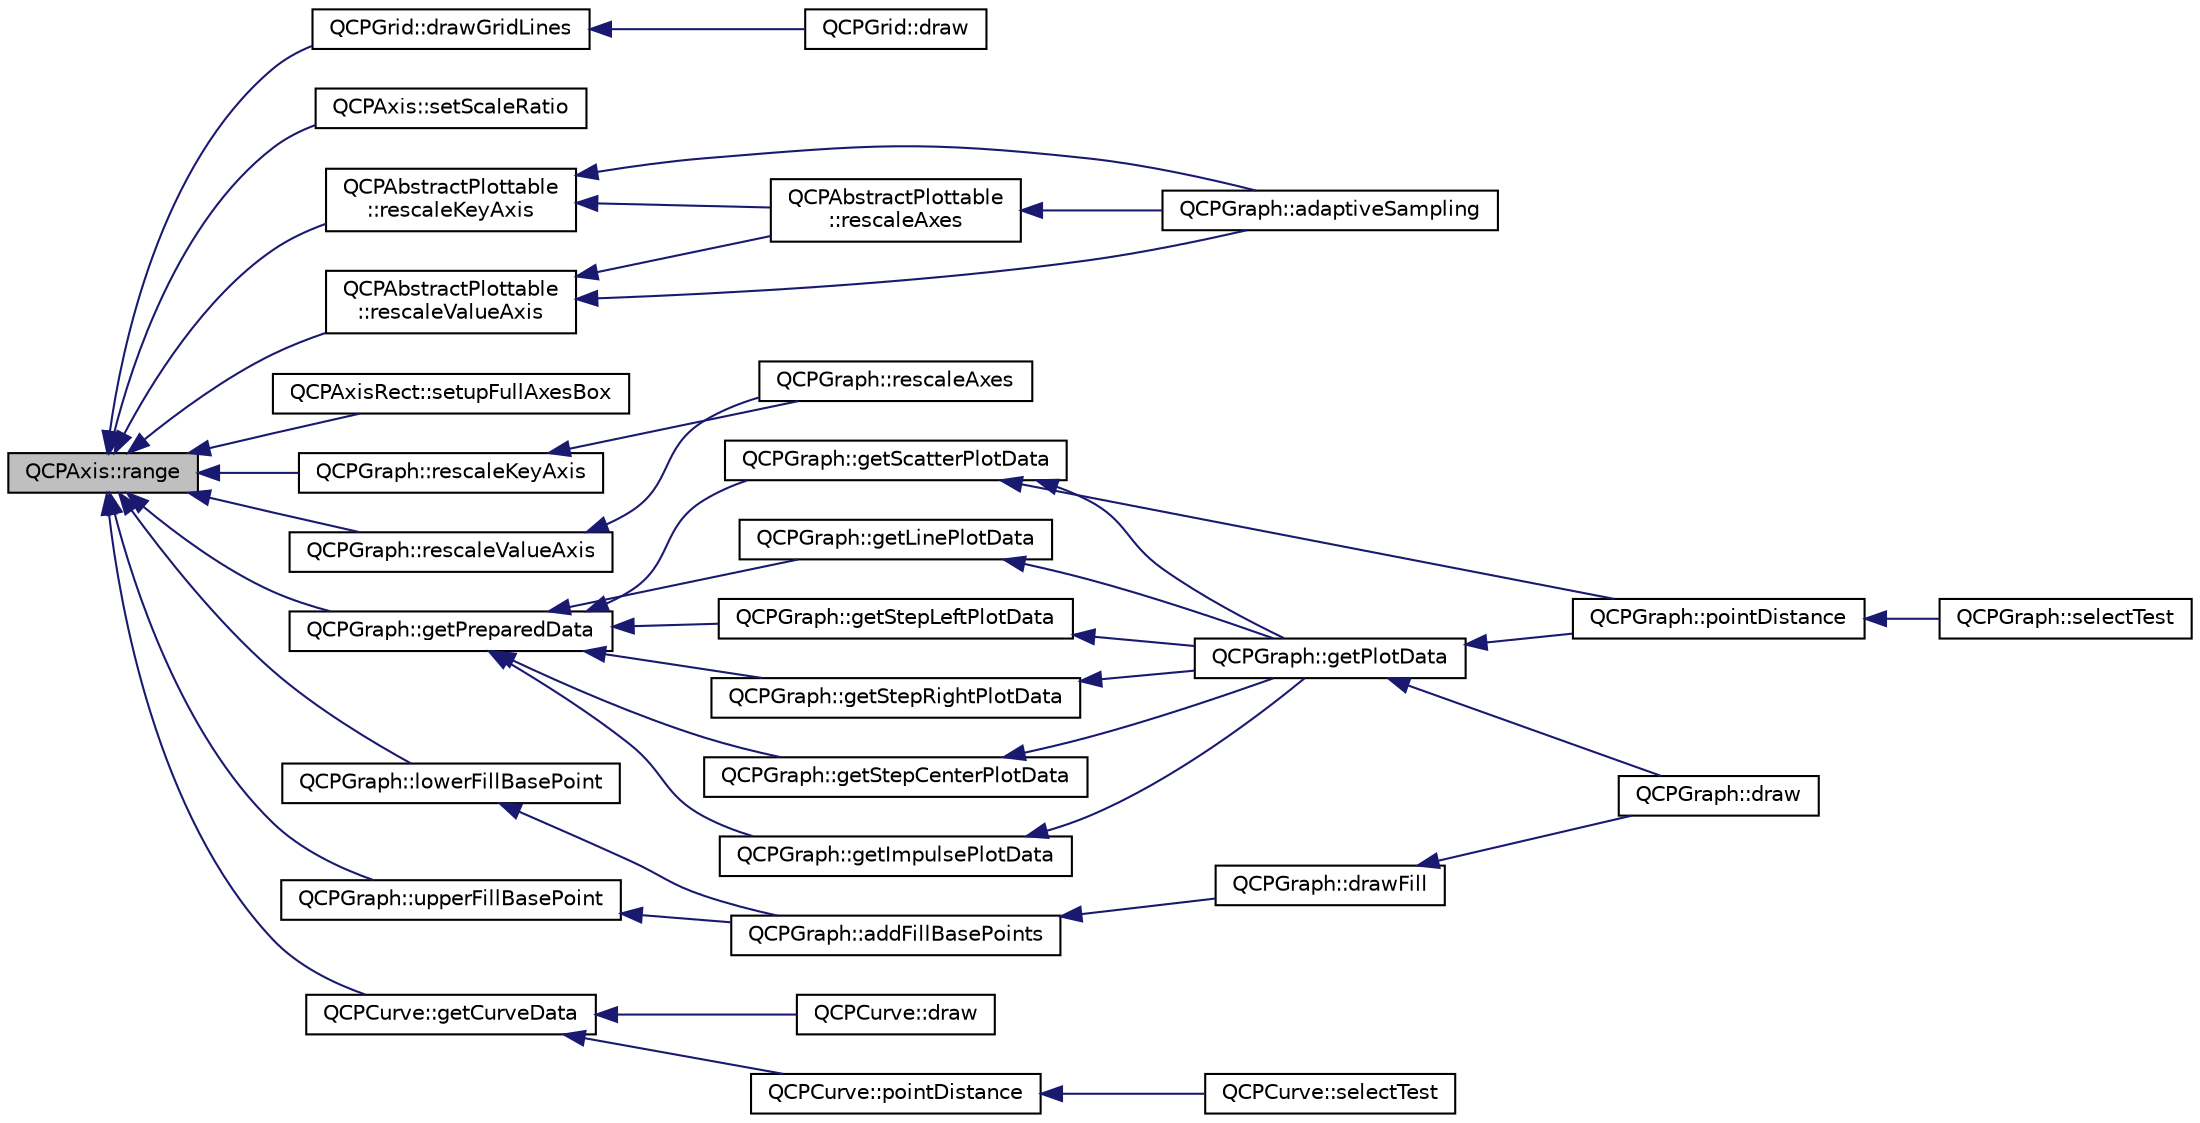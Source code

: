 digraph "QCPAxis::range"
{
  edge [fontname="Helvetica",fontsize="10",labelfontname="Helvetica",labelfontsize="10"];
  node [fontname="Helvetica",fontsize="10",shape=record];
  rankdir="LR";
  Node443 [label="QCPAxis::range",height=0.2,width=0.4,color="black", fillcolor="grey75", style="filled", fontcolor="black"];
  Node443 -> Node444 [dir="back",color="midnightblue",fontsize="10",style="solid",fontname="Helvetica"];
  Node444 [label="QCPGrid::drawGridLines",height=0.2,width=0.4,color="black", fillcolor="white", style="filled",URL="$d2/ddb/class_q_c_p_grid.html#aee4e95d54acabbe298d6dda0dd86c0a4"];
  Node444 -> Node445 [dir="back",color="midnightblue",fontsize="10",style="solid",fontname="Helvetica"];
  Node445 [label="QCPGrid::draw",height=0.2,width=0.4,color="black", fillcolor="white", style="filled",URL="$d2/ddb/class_q_c_p_grid.html#ad009c23f96078616aa4f66a750974b23"];
  Node443 -> Node446 [dir="back",color="midnightblue",fontsize="10",style="solid",fontname="Helvetica"];
  Node446 [label="QCPAxis::setScaleRatio",height=0.2,width=0.4,color="black", fillcolor="white", style="filled",URL="$d2/deb/class_q_c_p_axis.html#af4bbd446dcaee5a83ac30ce9bcd6e125"];
  Node443 -> Node447 [dir="back",color="midnightblue",fontsize="10",style="solid",fontname="Helvetica"];
  Node447 [label="QCPAbstractPlottable\l::rescaleKeyAxis",height=0.2,width=0.4,color="black", fillcolor="white", style="filled",URL="$d4/d89/class_q_c_p_abstract_plottable.html#ae96b83c961e257da116c6acf9c7da308"];
  Node447 -> Node448 [dir="back",color="midnightblue",fontsize="10",style="solid",fontname="Helvetica"];
  Node448 [label="QCPAbstractPlottable\l::rescaleAxes",height=0.2,width=0.4,color="black", fillcolor="white", style="filled",URL="$d4/d89/class_q_c_p_abstract_plottable.html#a1491c4a606bccd2d09e65e11b79eb882"];
  Node448 -> Node449 [dir="back",color="midnightblue",fontsize="10",style="solid",fontname="Helvetica"];
  Node449 [label="QCPGraph::adaptiveSampling",height=0.2,width=0.4,color="black", fillcolor="white", style="filled",URL="$d2/d4c/class_q_c_p_graph.html#a1ba934b9621270b9a40fcdd2d9ba2adb"];
  Node447 -> Node449 [dir="back",color="midnightblue",fontsize="10",style="solid",fontname="Helvetica"];
  Node443 -> Node450 [dir="back",color="midnightblue",fontsize="10",style="solid",fontname="Helvetica"];
  Node450 [label="QCPAbstractPlottable\l::rescaleValueAxis",height=0.2,width=0.4,color="black", fillcolor="white", style="filled",URL="$d4/d89/class_q_c_p_abstract_plottable.html#aa1e408bb2d13999150c3f7f8a8579ca9"];
  Node450 -> Node448 [dir="back",color="midnightblue",fontsize="10",style="solid",fontname="Helvetica"];
  Node450 -> Node449 [dir="back",color="midnightblue",fontsize="10",style="solid",fontname="Helvetica"];
  Node443 -> Node451 [dir="back",color="midnightblue",fontsize="10",style="solid",fontname="Helvetica"];
  Node451 [label="QCPAxisRect::setupFullAxesBox",height=0.2,width=0.4,color="black", fillcolor="white", style="filled",URL="$d8/dad/class_q_c_p_axis_rect.html#a5fa906175447b14206954f77fc7f1ef4"];
  Node443 -> Node452 [dir="back",color="midnightblue",fontsize="10",style="solid",fontname="Helvetica"];
  Node452 [label="QCPGraph::rescaleKeyAxis",height=0.2,width=0.4,color="black", fillcolor="white", style="filled",URL="$d2/d4c/class_q_c_p_graph.html#a051fb77b459ba1ae8d65552c67f45e94"];
  Node452 -> Node453 [dir="back",color="midnightblue",fontsize="10",style="solid",fontname="Helvetica"];
  Node453 [label="QCPGraph::rescaleAxes",height=0.2,width=0.4,color="black", fillcolor="white", style="filled",URL="$d2/d4c/class_q_c_p_graph.html#a9c3909d6116e9d03978f057d41174e6a"];
  Node443 -> Node454 [dir="back",color="midnightblue",fontsize="10",style="solid",fontname="Helvetica"];
  Node454 [label="QCPGraph::rescaleValueAxis",height=0.2,width=0.4,color="black", fillcolor="white", style="filled",URL="$d2/d4c/class_q_c_p_graph.html#a9e0e620a56932c4df80a3762c2f93608"];
  Node454 -> Node453 [dir="back",color="midnightblue",fontsize="10",style="solid",fontname="Helvetica"];
  Node443 -> Node455 [dir="back",color="midnightblue",fontsize="10",style="solid",fontname="Helvetica"];
  Node455 [label="QCPGraph::getPreparedData",height=0.2,width=0.4,color="black", fillcolor="white", style="filled",URL="$d2/d4c/class_q_c_p_graph.html#ae853c297da9d21b6720d2d1c3b0121bf"];
  Node455 -> Node456 [dir="back",color="midnightblue",fontsize="10",style="solid",fontname="Helvetica"];
  Node456 [label="QCPGraph::getScatterPlotData",height=0.2,width=0.4,color="black", fillcolor="white", style="filled",URL="$d2/d4c/class_q_c_p_graph.html#a6ea929da420e6c104998060d19740ed6"];
  Node456 -> Node457 [dir="back",color="midnightblue",fontsize="10",style="solid",fontname="Helvetica"];
  Node457 [label="QCPGraph::getPlotData",height=0.2,width=0.4,color="black", fillcolor="white", style="filled",URL="$d2/d4c/class_q_c_p_graph.html#a5ec495f97b8185ba9712430cb1558f52"];
  Node457 -> Node458 [dir="back",color="midnightblue",fontsize="10",style="solid",fontname="Helvetica"];
  Node458 [label="QCPGraph::draw",height=0.2,width=0.4,color="black", fillcolor="white", style="filled",URL="$d2/d4c/class_q_c_p_graph.html#a659218cc62c2a7786213d9dd429c1c8d"];
  Node457 -> Node459 [dir="back",color="midnightblue",fontsize="10",style="solid",fontname="Helvetica"];
  Node459 [label="QCPGraph::pointDistance",height=0.2,width=0.4,color="black", fillcolor="white", style="filled",URL="$d2/d4c/class_q_c_p_graph.html#a96146099a5e68f49c7326a765f768da2"];
  Node459 -> Node460 [dir="back",color="midnightblue",fontsize="10",style="solid",fontname="Helvetica"];
  Node460 [label="QCPGraph::selectTest",height=0.2,width=0.4,color="black", fillcolor="white", style="filled",URL="$d2/d4c/class_q_c_p_graph.html#a36011c34aca4f7a477de25961e2f6c13"];
  Node456 -> Node459 [dir="back",color="midnightblue",fontsize="10",style="solid",fontname="Helvetica"];
  Node455 -> Node461 [dir="back",color="midnightblue",fontsize="10",style="solid",fontname="Helvetica"];
  Node461 [label="QCPGraph::getLinePlotData",height=0.2,width=0.4,color="black", fillcolor="white", style="filled",URL="$d2/d4c/class_q_c_p_graph.html#a77314984a7af578a66e939db0db48556"];
  Node461 -> Node457 [dir="back",color="midnightblue",fontsize="10",style="solid",fontname="Helvetica"];
  Node455 -> Node462 [dir="back",color="midnightblue",fontsize="10",style="solid",fontname="Helvetica"];
  Node462 [label="QCPGraph::getStepLeftPlotData",height=0.2,width=0.4,color="black", fillcolor="white", style="filled",URL="$d2/d4c/class_q_c_p_graph.html#a8f8ae9cb4aa312c2085c3f6f298f19d4"];
  Node462 -> Node457 [dir="back",color="midnightblue",fontsize="10",style="solid",fontname="Helvetica"];
  Node455 -> Node463 [dir="back",color="midnightblue",fontsize="10",style="solid",fontname="Helvetica"];
  Node463 [label="QCPGraph::getStepRightPlotData",height=0.2,width=0.4,color="black", fillcolor="white", style="filled",URL="$d2/d4c/class_q_c_p_graph.html#a59fecb135f47db10e14d75018210bf80"];
  Node463 -> Node457 [dir="back",color="midnightblue",fontsize="10",style="solid",fontname="Helvetica"];
  Node455 -> Node464 [dir="back",color="midnightblue",fontsize="10",style="solid",fontname="Helvetica"];
  Node464 [label="QCPGraph::getStepCenterPlotData",height=0.2,width=0.4,color="black", fillcolor="white", style="filled",URL="$d2/d4c/class_q_c_p_graph.html#ab860d67ecc7e2d7253ab1f19032958c2"];
  Node464 -> Node457 [dir="back",color="midnightblue",fontsize="10",style="solid",fontname="Helvetica"];
  Node455 -> Node465 [dir="back",color="midnightblue",fontsize="10",style="solid",fontname="Helvetica"];
  Node465 [label="QCPGraph::getImpulsePlotData",height=0.2,width=0.4,color="black", fillcolor="white", style="filled",URL="$d2/d4c/class_q_c_p_graph.html#aae73c001a78cbe54e55e6779d7a70957"];
  Node465 -> Node457 [dir="back",color="midnightblue",fontsize="10",style="solid",fontname="Helvetica"];
  Node443 -> Node466 [dir="back",color="midnightblue",fontsize="10",style="solid",fontname="Helvetica"];
  Node466 [label="QCPGraph::lowerFillBasePoint",height=0.2,width=0.4,color="black", fillcolor="white", style="filled",URL="$d2/d4c/class_q_c_p_graph.html#ace7c17a07e9aa824853e469816a5aa1c"];
  Node466 -> Node467 [dir="back",color="midnightblue",fontsize="10",style="solid",fontname="Helvetica"];
  Node467 [label="QCPGraph::addFillBasePoints",height=0.2,width=0.4,color="black", fillcolor="white", style="filled",URL="$d2/d4c/class_q_c_p_graph.html#a8e517dcd3baba1b41daed0248841c092"];
  Node467 -> Node468 [dir="back",color="midnightblue",fontsize="10",style="solid",fontname="Helvetica"];
  Node468 [label="QCPGraph::drawFill",height=0.2,width=0.4,color="black", fillcolor="white", style="filled",URL="$d2/d4c/class_q_c_p_graph.html#a9e6ce6db9aa7b29fc397c724fcf7b126"];
  Node468 -> Node458 [dir="back",color="midnightblue",fontsize="10",style="solid",fontname="Helvetica"];
  Node443 -> Node469 [dir="back",color="midnightblue",fontsize="10",style="solid",fontname="Helvetica"];
  Node469 [label="QCPGraph::upperFillBasePoint",height=0.2,width=0.4,color="black", fillcolor="white", style="filled",URL="$d2/d4c/class_q_c_p_graph.html#a7a255fc7260d96ed6f9d972839941f93"];
  Node469 -> Node467 [dir="back",color="midnightblue",fontsize="10",style="solid",fontname="Helvetica"];
  Node443 -> Node470 [dir="back",color="midnightblue",fontsize="10",style="solid",fontname="Helvetica"];
  Node470 [label="QCPCurve::getCurveData",height=0.2,width=0.4,color="black", fillcolor="white", style="filled",URL="$d6/d30/class_q_c_p_curve.html#a3ca9d2c315c643f732cc85e20d18b551"];
  Node470 -> Node471 [dir="back",color="midnightblue",fontsize="10",style="solid",fontname="Helvetica"];
  Node471 [label="QCPCurve::draw",height=0.2,width=0.4,color="black", fillcolor="white", style="filled",URL="$d6/d30/class_q_c_p_curve.html#a2361302d2fc6ec669849bd3bca00c4b2"];
  Node470 -> Node472 [dir="back",color="midnightblue",fontsize="10",style="solid",fontname="Helvetica"];
  Node472 [label="QCPCurve::pointDistance",height=0.2,width=0.4,color="black", fillcolor="white", style="filled",URL="$d6/d30/class_q_c_p_curve.html#adc3ab8051946f9097cdf7c0707ef1a25"];
  Node472 -> Node473 [dir="back",color="midnightblue",fontsize="10",style="solid",fontname="Helvetica"];
  Node473 [label="QCPCurve::selectTest",height=0.2,width=0.4,color="black", fillcolor="white", style="filled",URL="$d6/d30/class_q_c_p_curve.html#a87a9fb34a2a48dcae4c1245ada235e7d"];
}

